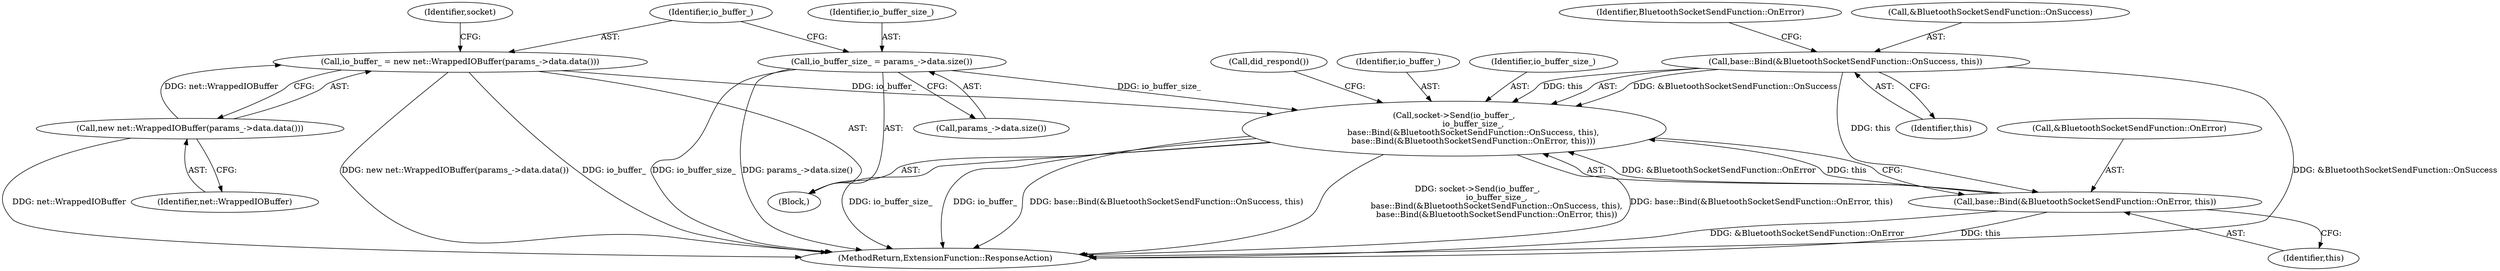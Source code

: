 digraph "0_Chrome_c5c6320f80159dc41dffc3cfbf0298925c7dcf1b@API" {
"1000132" [label="(Call,socket->Send(io_buffer_,\n               io_buffer_size_,\n               base::Bind(&BluetoothSocketSendFunction::OnSuccess, this),\n               base::Bind(&BluetoothSocketSendFunction::OnError, this)))"];
"1000114" [label="(Call,io_buffer_ = new net::WrappedIOBuffer(params_->data.data()))"];
"1000116" [label="(Call,new net::WrappedIOBuffer(params_->data.data()))"];
"1000111" [label="(Call,io_buffer_size_ = params_->data.size())"];
"1000135" [label="(Call,base::Bind(&BluetoothSocketSendFunction::OnSuccess, this))"];
"1000139" [label="(Call,base::Bind(&BluetoothSocketSendFunction::OnError, this))"];
"1000133" [label="(Identifier,io_buffer_)"];
"1000116" [label="(Call,new net::WrappedIOBuffer(params_->data.data()))"];
"1000114" [label="(Call,io_buffer_ = new net::WrappedIOBuffer(params_->data.data()))"];
"1000141" [label="(Identifier,BluetoothSocketSendFunction::OnError)"];
"1000134" [label="(Identifier,io_buffer_size_)"];
"1000115" [label="(Identifier,io_buffer_)"];
"1000120" [label="(Identifier,socket)"];
"1000142" [label="(Identifier,this)"];
"1000140" [label="(Call,&BluetoothSocketSendFunction::OnError)"];
"1000145" [label="(Call,did_respond())"];
"1000138" [label="(Identifier,this)"];
"1000117" [label="(Identifier,net::WrappedIOBuffer)"];
"1000135" [label="(Call,base::Bind(&BluetoothSocketSendFunction::OnSuccess, this))"];
"1000112" [label="(Identifier,io_buffer_size_)"];
"1000111" [label="(Call,io_buffer_size_ = params_->data.size())"];
"1000101" [label="(Block,)"];
"1000139" [label="(Call,base::Bind(&BluetoothSocketSendFunction::OnError, this))"];
"1000148" [label="(MethodReturn,ExtensionFunction::ResponseAction)"];
"1000113" [label="(Call,params_->data.size())"];
"1000132" [label="(Call,socket->Send(io_buffer_,\n               io_buffer_size_,\n               base::Bind(&BluetoothSocketSendFunction::OnSuccess, this),\n               base::Bind(&BluetoothSocketSendFunction::OnError, this)))"];
"1000136" [label="(Call,&BluetoothSocketSendFunction::OnSuccess)"];
"1000132" -> "1000101"  [label="AST: "];
"1000132" -> "1000139"  [label="CFG: "];
"1000133" -> "1000132"  [label="AST: "];
"1000134" -> "1000132"  [label="AST: "];
"1000135" -> "1000132"  [label="AST: "];
"1000139" -> "1000132"  [label="AST: "];
"1000145" -> "1000132"  [label="CFG: "];
"1000132" -> "1000148"  [label="DDG: socket->Send(io_buffer_,\n               io_buffer_size_,\n               base::Bind(&BluetoothSocketSendFunction::OnSuccess, this),\n               base::Bind(&BluetoothSocketSendFunction::OnError, this))"];
"1000132" -> "1000148"  [label="DDG: base::Bind(&BluetoothSocketSendFunction::OnError, this)"];
"1000132" -> "1000148"  [label="DDG: io_buffer_size_"];
"1000132" -> "1000148"  [label="DDG: io_buffer_"];
"1000132" -> "1000148"  [label="DDG: base::Bind(&BluetoothSocketSendFunction::OnSuccess, this)"];
"1000114" -> "1000132"  [label="DDG: io_buffer_"];
"1000111" -> "1000132"  [label="DDG: io_buffer_size_"];
"1000135" -> "1000132"  [label="DDG: &BluetoothSocketSendFunction::OnSuccess"];
"1000135" -> "1000132"  [label="DDG: this"];
"1000139" -> "1000132"  [label="DDG: &BluetoothSocketSendFunction::OnError"];
"1000139" -> "1000132"  [label="DDG: this"];
"1000114" -> "1000101"  [label="AST: "];
"1000114" -> "1000116"  [label="CFG: "];
"1000115" -> "1000114"  [label="AST: "];
"1000116" -> "1000114"  [label="AST: "];
"1000120" -> "1000114"  [label="CFG: "];
"1000114" -> "1000148"  [label="DDG: io_buffer_"];
"1000114" -> "1000148"  [label="DDG: new net::WrappedIOBuffer(params_->data.data())"];
"1000116" -> "1000114"  [label="DDG: net::WrappedIOBuffer"];
"1000116" -> "1000117"  [label="CFG: "];
"1000117" -> "1000116"  [label="AST: "];
"1000116" -> "1000148"  [label="DDG: net::WrappedIOBuffer"];
"1000111" -> "1000101"  [label="AST: "];
"1000111" -> "1000113"  [label="CFG: "];
"1000112" -> "1000111"  [label="AST: "];
"1000113" -> "1000111"  [label="AST: "];
"1000115" -> "1000111"  [label="CFG: "];
"1000111" -> "1000148"  [label="DDG: io_buffer_size_"];
"1000111" -> "1000148"  [label="DDG: params_->data.size()"];
"1000135" -> "1000138"  [label="CFG: "];
"1000136" -> "1000135"  [label="AST: "];
"1000138" -> "1000135"  [label="AST: "];
"1000141" -> "1000135"  [label="CFG: "];
"1000135" -> "1000148"  [label="DDG: &BluetoothSocketSendFunction::OnSuccess"];
"1000135" -> "1000139"  [label="DDG: this"];
"1000139" -> "1000142"  [label="CFG: "];
"1000140" -> "1000139"  [label="AST: "];
"1000142" -> "1000139"  [label="AST: "];
"1000139" -> "1000148"  [label="DDG: this"];
"1000139" -> "1000148"  [label="DDG: &BluetoothSocketSendFunction::OnError"];
}
